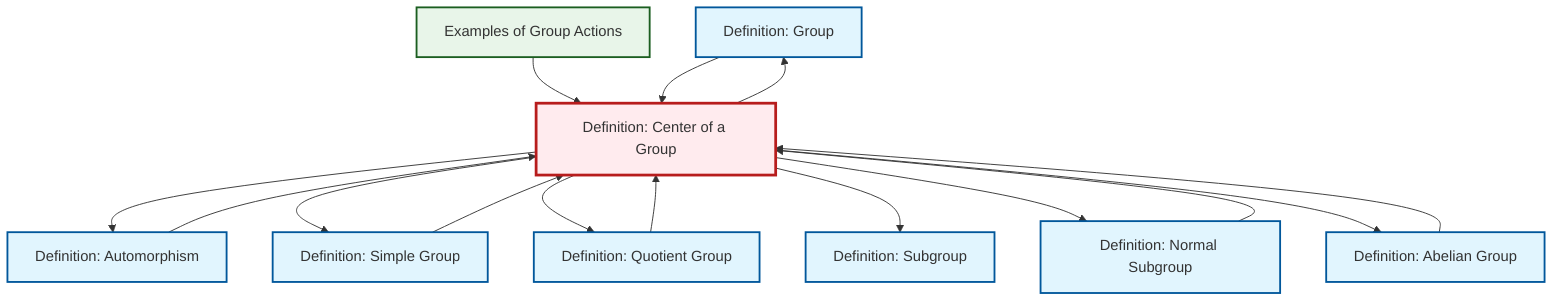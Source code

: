 graph TD
    classDef definition fill:#e1f5fe,stroke:#01579b,stroke-width:2px
    classDef theorem fill:#f3e5f5,stroke:#4a148c,stroke-width:2px
    classDef axiom fill:#fff3e0,stroke:#e65100,stroke-width:2px
    classDef example fill:#e8f5e9,stroke:#1b5e20,stroke-width:2px
    classDef current fill:#ffebee,stroke:#b71c1c,stroke-width:3px
    def-group["Definition: Group"]:::definition
    def-simple-group["Definition: Simple Group"]:::definition
    def-subgroup["Definition: Subgroup"]:::definition
    def-abelian-group["Definition: Abelian Group"]:::definition
    def-normal-subgroup["Definition: Normal Subgroup"]:::definition
    def-center-of-group["Definition: Center of a Group"]:::definition
    def-quotient-group["Definition: Quotient Group"]:::definition
    def-automorphism["Definition: Automorphism"]:::definition
    ex-group-action-examples["Examples of Group Actions"]:::example
    def-center-of-group --> def-automorphism
    def-center-of-group --> def-simple-group
    def-abelian-group --> def-center-of-group
    def-center-of-group --> def-quotient-group
    def-center-of-group --> def-subgroup
    ex-group-action-examples --> def-center-of-group
    def-normal-subgroup --> def-center-of-group
    def-group --> def-center-of-group
    def-automorphism --> def-center-of-group
    def-center-of-group --> def-normal-subgroup
    def-quotient-group --> def-center-of-group
    def-simple-group --> def-center-of-group
    def-center-of-group --> def-group
    def-center-of-group --> def-abelian-group
    class def-center-of-group current
